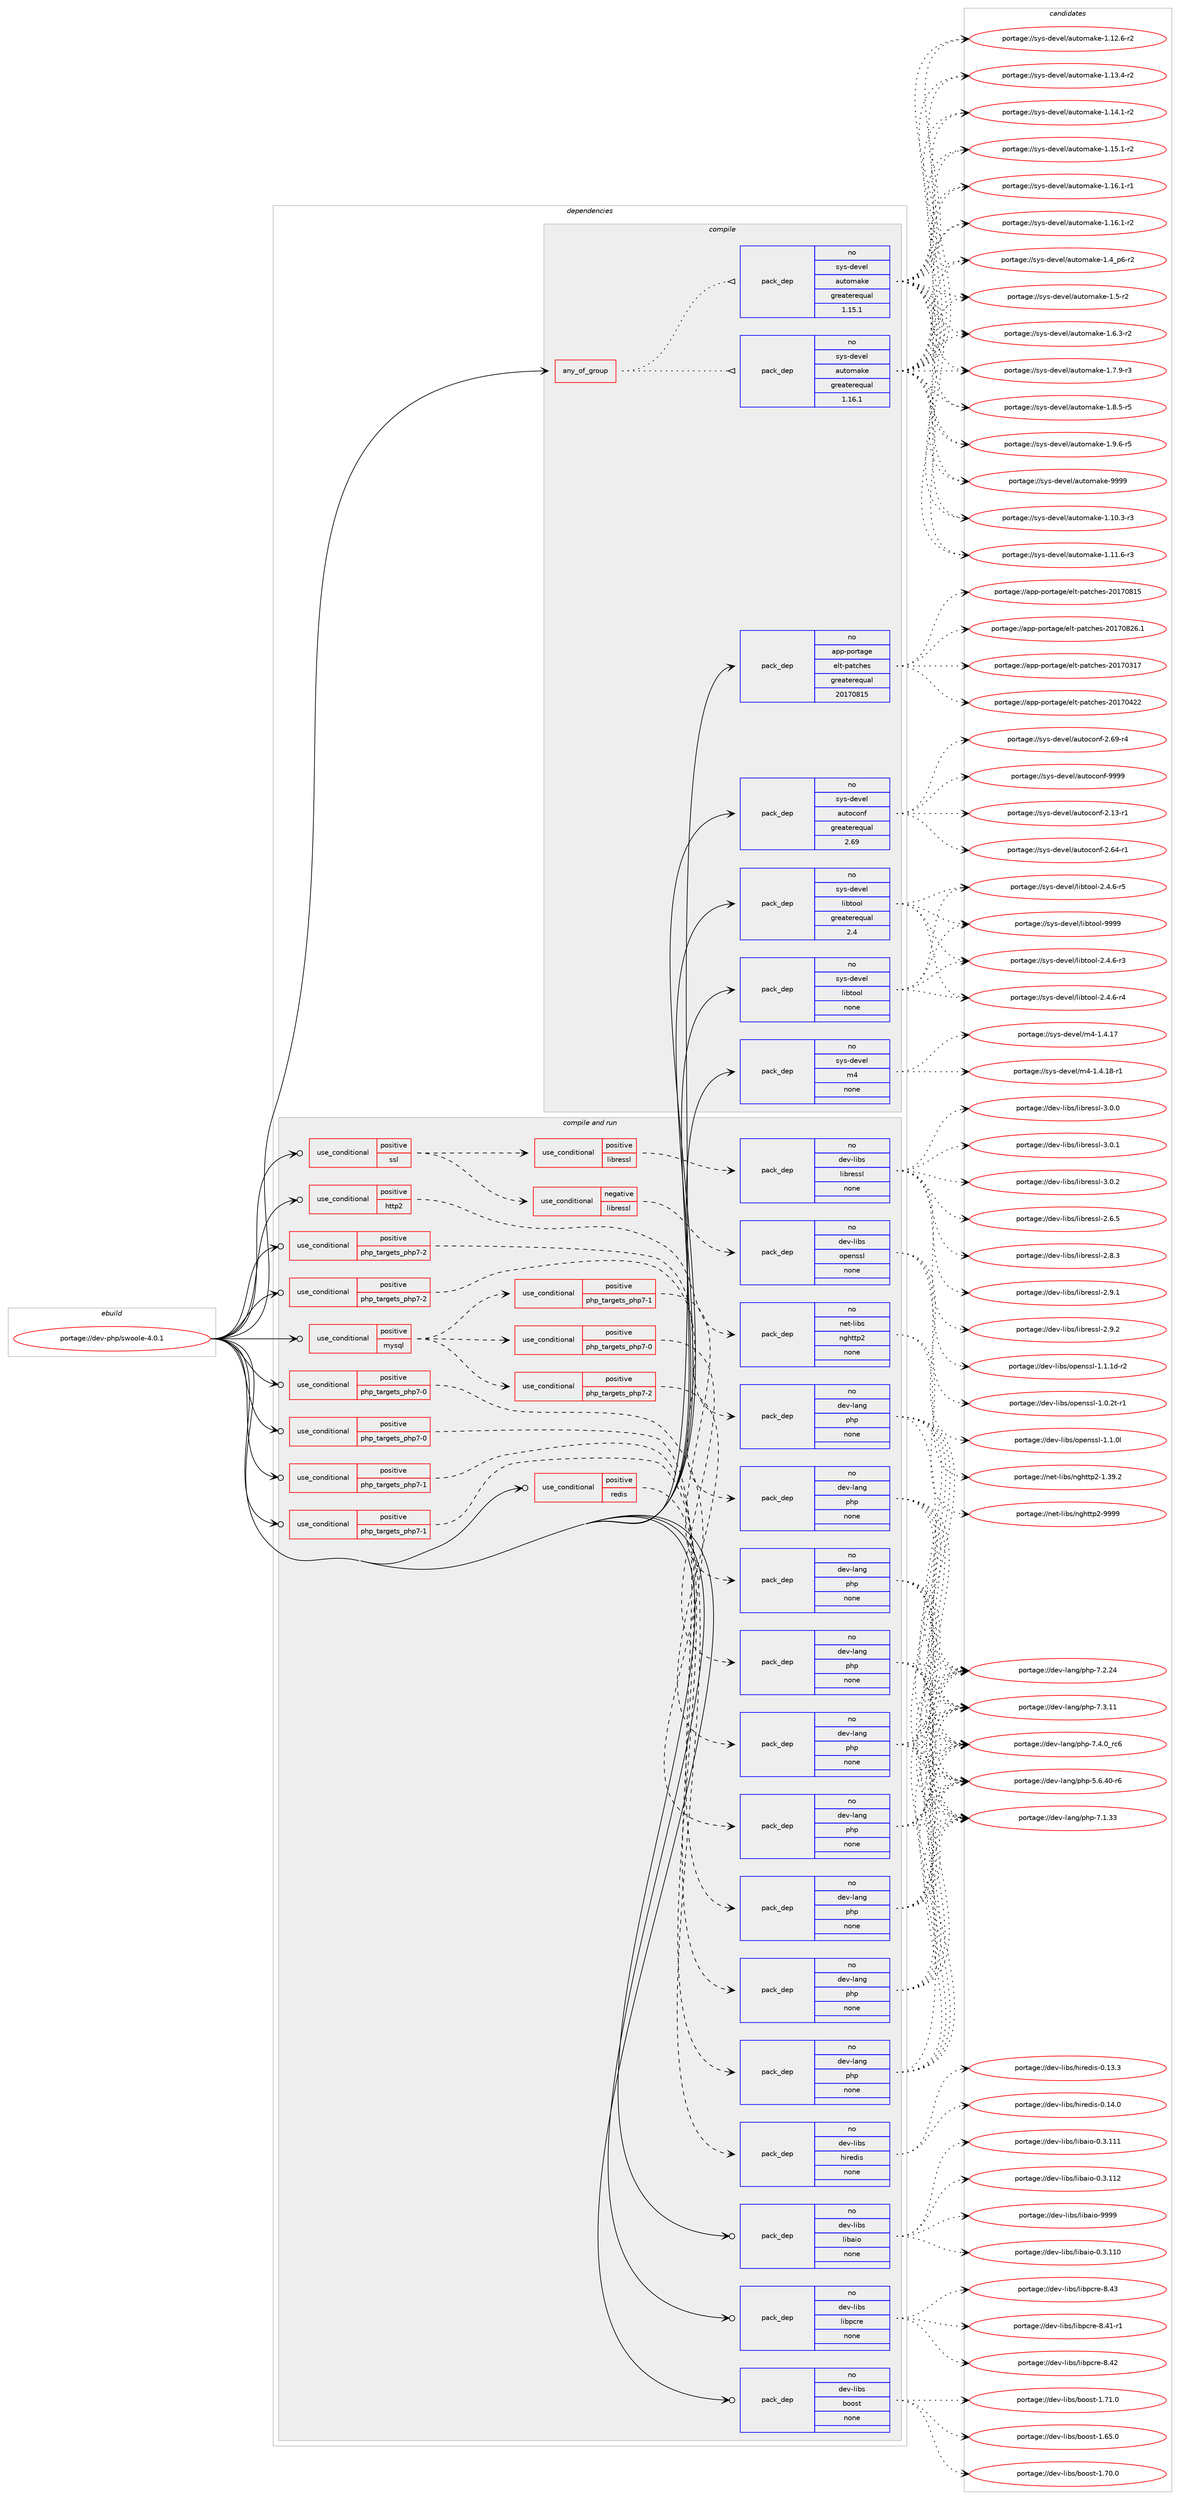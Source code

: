 digraph prolog {

# *************
# Graph options
# *************

newrank=true;
concentrate=true;
compound=true;
graph [rankdir=LR,fontname=Helvetica,fontsize=10,ranksep=1.5];#, ranksep=2.5, nodesep=0.2];
edge  [arrowhead=vee];
node  [fontname=Helvetica,fontsize=10];

# **********
# The ebuild
# **********

subgraph cluster_leftcol {
color=gray;
rank=same;
label=<<i>ebuild</i>>;
id [label="portage://dev-php/swoole-4.0.1", color=red, width=4, href="../dev-php/swoole-4.0.1.svg"];
}

# ****************
# The dependencies
# ****************

subgraph cluster_midcol {
color=gray;
label=<<i>dependencies</i>>;
subgraph cluster_compile {
fillcolor="#eeeeee";
style=filled;
label=<<i>compile</i>>;
subgraph any3225 {
dependency126755 [label=<<TABLE BORDER="0" CELLBORDER="1" CELLSPACING="0" CELLPADDING="4"><TR><TD CELLPADDING="10">any_of_group</TD></TR></TABLE>>, shape=none, color=red];subgraph pack98805 {
dependency126756 [label=<<TABLE BORDER="0" CELLBORDER="1" CELLSPACING="0" CELLPADDING="4" WIDTH="220"><TR><TD ROWSPAN="6" CELLPADDING="30">pack_dep</TD></TR><TR><TD WIDTH="110">no</TD></TR><TR><TD>sys-devel</TD></TR><TR><TD>automake</TD></TR><TR><TD>greaterequal</TD></TR><TR><TD>1.16.1</TD></TR></TABLE>>, shape=none, color=blue];
}
dependency126755:e -> dependency126756:w [weight=20,style="dotted",arrowhead="oinv"];
subgraph pack98806 {
dependency126757 [label=<<TABLE BORDER="0" CELLBORDER="1" CELLSPACING="0" CELLPADDING="4" WIDTH="220"><TR><TD ROWSPAN="6" CELLPADDING="30">pack_dep</TD></TR><TR><TD WIDTH="110">no</TD></TR><TR><TD>sys-devel</TD></TR><TR><TD>automake</TD></TR><TR><TD>greaterequal</TD></TR><TR><TD>1.15.1</TD></TR></TABLE>>, shape=none, color=blue];
}
dependency126755:e -> dependency126757:w [weight=20,style="dotted",arrowhead="oinv"];
}
id:e -> dependency126755:w [weight=20,style="solid",arrowhead="vee"];
subgraph pack98807 {
dependency126758 [label=<<TABLE BORDER="0" CELLBORDER="1" CELLSPACING="0" CELLPADDING="4" WIDTH="220"><TR><TD ROWSPAN="6" CELLPADDING="30">pack_dep</TD></TR><TR><TD WIDTH="110">no</TD></TR><TR><TD>app-portage</TD></TR><TR><TD>elt-patches</TD></TR><TR><TD>greaterequal</TD></TR><TR><TD>20170815</TD></TR></TABLE>>, shape=none, color=blue];
}
id:e -> dependency126758:w [weight=20,style="solid",arrowhead="vee"];
subgraph pack98808 {
dependency126759 [label=<<TABLE BORDER="0" CELLBORDER="1" CELLSPACING="0" CELLPADDING="4" WIDTH="220"><TR><TD ROWSPAN="6" CELLPADDING="30">pack_dep</TD></TR><TR><TD WIDTH="110">no</TD></TR><TR><TD>sys-devel</TD></TR><TR><TD>autoconf</TD></TR><TR><TD>greaterequal</TD></TR><TR><TD>2.69</TD></TR></TABLE>>, shape=none, color=blue];
}
id:e -> dependency126759:w [weight=20,style="solid",arrowhead="vee"];
subgraph pack98809 {
dependency126760 [label=<<TABLE BORDER="0" CELLBORDER="1" CELLSPACING="0" CELLPADDING="4" WIDTH="220"><TR><TD ROWSPAN="6" CELLPADDING="30">pack_dep</TD></TR><TR><TD WIDTH="110">no</TD></TR><TR><TD>sys-devel</TD></TR><TR><TD>libtool</TD></TR><TR><TD>greaterequal</TD></TR><TR><TD>2.4</TD></TR></TABLE>>, shape=none, color=blue];
}
id:e -> dependency126760:w [weight=20,style="solid",arrowhead="vee"];
subgraph pack98810 {
dependency126761 [label=<<TABLE BORDER="0" CELLBORDER="1" CELLSPACING="0" CELLPADDING="4" WIDTH="220"><TR><TD ROWSPAN="6" CELLPADDING="30">pack_dep</TD></TR><TR><TD WIDTH="110">no</TD></TR><TR><TD>sys-devel</TD></TR><TR><TD>libtool</TD></TR><TR><TD>none</TD></TR><TR><TD></TD></TR></TABLE>>, shape=none, color=blue];
}
id:e -> dependency126761:w [weight=20,style="solid",arrowhead="vee"];
subgraph pack98811 {
dependency126762 [label=<<TABLE BORDER="0" CELLBORDER="1" CELLSPACING="0" CELLPADDING="4" WIDTH="220"><TR><TD ROWSPAN="6" CELLPADDING="30">pack_dep</TD></TR><TR><TD WIDTH="110">no</TD></TR><TR><TD>sys-devel</TD></TR><TR><TD>m4</TD></TR><TR><TD>none</TD></TR><TR><TD></TD></TR></TABLE>>, shape=none, color=blue];
}
id:e -> dependency126762:w [weight=20,style="solid",arrowhead="vee"];
}
subgraph cluster_compileandrun {
fillcolor="#eeeeee";
style=filled;
label=<<i>compile and run</i>>;
subgraph cond24660 {
dependency126763 [label=<<TABLE BORDER="0" CELLBORDER="1" CELLSPACING="0" CELLPADDING="4"><TR><TD ROWSPAN="3" CELLPADDING="10">use_conditional</TD></TR><TR><TD>positive</TD></TR><TR><TD>http2</TD></TR></TABLE>>, shape=none, color=red];
subgraph pack98812 {
dependency126764 [label=<<TABLE BORDER="0" CELLBORDER="1" CELLSPACING="0" CELLPADDING="4" WIDTH="220"><TR><TD ROWSPAN="6" CELLPADDING="30">pack_dep</TD></TR><TR><TD WIDTH="110">no</TD></TR><TR><TD>net-libs</TD></TR><TR><TD>nghttp2</TD></TR><TR><TD>none</TD></TR><TR><TD></TD></TR></TABLE>>, shape=none, color=blue];
}
dependency126763:e -> dependency126764:w [weight=20,style="dashed",arrowhead="vee"];
}
id:e -> dependency126763:w [weight=20,style="solid",arrowhead="odotvee"];
subgraph cond24661 {
dependency126765 [label=<<TABLE BORDER="0" CELLBORDER="1" CELLSPACING="0" CELLPADDING="4"><TR><TD ROWSPAN="3" CELLPADDING="10">use_conditional</TD></TR><TR><TD>positive</TD></TR><TR><TD>mysql</TD></TR></TABLE>>, shape=none, color=red];
subgraph cond24662 {
dependency126766 [label=<<TABLE BORDER="0" CELLBORDER="1" CELLSPACING="0" CELLPADDING="4"><TR><TD ROWSPAN="3" CELLPADDING="10">use_conditional</TD></TR><TR><TD>positive</TD></TR><TR><TD>php_targets_php7-0</TD></TR></TABLE>>, shape=none, color=red];
subgraph pack98813 {
dependency126767 [label=<<TABLE BORDER="0" CELLBORDER="1" CELLSPACING="0" CELLPADDING="4" WIDTH="220"><TR><TD ROWSPAN="6" CELLPADDING="30">pack_dep</TD></TR><TR><TD WIDTH="110">no</TD></TR><TR><TD>dev-lang</TD></TR><TR><TD>php</TD></TR><TR><TD>none</TD></TR><TR><TD></TD></TR></TABLE>>, shape=none, color=blue];
}
dependency126766:e -> dependency126767:w [weight=20,style="dashed",arrowhead="vee"];
}
dependency126765:e -> dependency126766:w [weight=20,style="dashed",arrowhead="vee"];
subgraph cond24663 {
dependency126768 [label=<<TABLE BORDER="0" CELLBORDER="1" CELLSPACING="0" CELLPADDING="4"><TR><TD ROWSPAN="3" CELLPADDING="10">use_conditional</TD></TR><TR><TD>positive</TD></TR><TR><TD>php_targets_php7-1</TD></TR></TABLE>>, shape=none, color=red];
subgraph pack98814 {
dependency126769 [label=<<TABLE BORDER="0" CELLBORDER="1" CELLSPACING="0" CELLPADDING="4" WIDTH="220"><TR><TD ROWSPAN="6" CELLPADDING="30">pack_dep</TD></TR><TR><TD WIDTH="110">no</TD></TR><TR><TD>dev-lang</TD></TR><TR><TD>php</TD></TR><TR><TD>none</TD></TR><TR><TD></TD></TR></TABLE>>, shape=none, color=blue];
}
dependency126768:e -> dependency126769:w [weight=20,style="dashed",arrowhead="vee"];
}
dependency126765:e -> dependency126768:w [weight=20,style="dashed",arrowhead="vee"];
subgraph cond24664 {
dependency126770 [label=<<TABLE BORDER="0" CELLBORDER="1" CELLSPACING="0" CELLPADDING="4"><TR><TD ROWSPAN="3" CELLPADDING="10">use_conditional</TD></TR><TR><TD>positive</TD></TR><TR><TD>php_targets_php7-2</TD></TR></TABLE>>, shape=none, color=red];
subgraph pack98815 {
dependency126771 [label=<<TABLE BORDER="0" CELLBORDER="1" CELLSPACING="0" CELLPADDING="4" WIDTH="220"><TR><TD ROWSPAN="6" CELLPADDING="30">pack_dep</TD></TR><TR><TD WIDTH="110">no</TD></TR><TR><TD>dev-lang</TD></TR><TR><TD>php</TD></TR><TR><TD>none</TD></TR><TR><TD></TD></TR></TABLE>>, shape=none, color=blue];
}
dependency126770:e -> dependency126771:w [weight=20,style="dashed",arrowhead="vee"];
}
dependency126765:e -> dependency126770:w [weight=20,style="dashed",arrowhead="vee"];
}
id:e -> dependency126765:w [weight=20,style="solid",arrowhead="odotvee"];
subgraph cond24665 {
dependency126772 [label=<<TABLE BORDER="0" CELLBORDER="1" CELLSPACING="0" CELLPADDING="4"><TR><TD ROWSPAN="3" CELLPADDING="10">use_conditional</TD></TR><TR><TD>positive</TD></TR><TR><TD>php_targets_php7-0</TD></TR></TABLE>>, shape=none, color=red];
subgraph pack98816 {
dependency126773 [label=<<TABLE BORDER="0" CELLBORDER="1" CELLSPACING="0" CELLPADDING="4" WIDTH="220"><TR><TD ROWSPAN="6" CELLPADDING="30">pack_dep</TD></TR><TR><TD WIDTH="110">no</TD></TR><TR><TD>dev-lang</TD></TR><TR><TD>php</TD></TR><TR><TD>none</TD></TR><TR><TD></TD></TR></TABLE>>, shape=none, color=blue];
}
dependency126772:e -> dependency126773:w [weight=20,style="dashed",arrowhead="vee"];
}
id:e -> dependency126772:w [weight=20,style="solid",arrowhead="odotvee"];
subgraph cond24666 {
dependency126774 [label=<<TABLE BORDER="0" CELLBORDER="1" CELLSPACING="0" CELLPADDING="4"><TR><TD ROWSPAN="3" CELLPADDING="10">use_conditional</TD></TR><TR><TD>positive</TD></TR><TR><TD>php_targets_php7-0</TD></TR></TABLE>>, shape=none, color=red];
subgraph pack98817 {
dependency126775 [label=<<TABLE BORDER="0" CELLBORDER="1" CELLSPACING="0" CELLPADDING="4" WIDTH="220"><TR><TD ROWSPAN="6" CELLPADDING="30">pack_dep</TD></TR><TR><TD WIDTH="110">no</TD></TR><TR><TD>dev-lang</TD></TR><TR><TD>php</TD></TR><TR><TD>none</TD></TR><TR><TD></TD></TR></TABLE>>, shape=none, color=blue];
}
dependency126774:e -> dependency126775:w [weight=20,style="dashed",arrowhead="vee"];
}
id:e -> dependency126774:w [weight=20,style="solid",arrowhead="odotvee"];
subgraph cond24667 {
dependency126776 [label=<<TABLE BORDER="0" CELLBORDER="1" CELLSPACING="0" CELLPADDING="4"><TR><TD ROWSPAN="3" CELLPADDING="10">use_conditional</TD></TR><TR><TD>positive</TD></TR><TR><TD>php_targets_php7-1</TD></TR></TABLE>>, shape=none, color=red];
subgraph pack98818 {
dependency126777 [label=<<TABLE BORDER="0" CELLBORDER="1" CELLSPACING="0" CELLPADDING="4" WIDTH="220"><TR><TD ROWSPAN="6" CELLPADDING="30">pack_dep</TD></TR><TR><TD WIDTH="110">no</TD></TR><TR><TD>dev-lang</TD></TR><TR><TD>php</TD></TR><TR><TD>none</TD></TR><TR><TD></TD></TR></TABLE>>, shape=none, color=blue];
}
dependency126776:e -> dependency126777:w [weight=20,style="dashed",arrowhead="vee"];
}
id:e -> dependency126776:w [weight=20,style="solid",arrowhead="odotvee"];
subgraph cond24668 {
dependency126778 [label=<<TABLE BORDER="0" CELLBORDER="1" CELLSPACING="0" CELLPADDING="4"><TR><TD ROWSPAN="3" CELLPADDING="10">use_conditional</TD></TR><TR><TD>positive</TD></TR><TR><TD>php_targets_php7-1</TD></TR></TABLE>>, shape=none, color=red];
subgraph pack98819 {
dependency126779 [label=<<TABLE BORDER="0" CELLBORDER="1" CELLSPACING="0" CELLPADDING="4" WIDTH="220"><TR><TD ROWSPAN="6" CELLPADDING="30">pack_dep</TD></TR><TR><TD WIDTH="110">no</TD></TR><TR><TD>dev-lang</TD></TR><TR><TD>php</TD></TR><TR><TD>none</TD></TR><TR><TD></TD></TR></TABLE>>, shape=none, color=blue];
}
dependency126778:e -> dependency126779:w [weight=20,style="dashed",arrowhead="vee"];
}
id:e -> dependency126778:w [weight=20,style="solid",arrowhead="odotvee"];
subgraph cond24669 {
dependency126780 [label=<<TABLE BORDER="0" CELLBORDER="1" CELLSPACING="0" CELLPADDING="4"><TR><TD ROWSPAN="3" CELLPADDING="10">use_conditional</TD></TR><TR><TD>positive</TD></TR><TR><TD>php_targets_php7-2</TD></TR></TABLE>>, shape=none, color=red];
subgraph pack98820 {
dependency126781 [label=<<TABLE BORDER="0" CELLBORDER="1" CELLSPACING="0" CELLPADDING="4" WIDTH="220"><TR><TD ROWSPAN="6" CELLPADDING="30">pack_dep</TD></TR><TR><TD WIDTH="110">no</TD></TR><TR><TD>dev-lang</TD></TR><TR><TD>php</TD></TR><TR><TD>none</TD></TR><TR><TD></TD></TR></TABLE>>, shape=none, color=blue];
}
dependency126780:e -> dependency126781:w [weight=20,style="dashed",arrowhead="vee"];
}
id:e -> dependency126780:w [weight=20,style="solid",arrowhead="odotvee"];
subgraph cond24670 {
dependency126782 [label=<<TABLE BORDER="0" CELLBORDER="1" CELLSPACING="0" CELLPADDING="4"><TR><TD ROWSPAN="3" CELLPADDING="10">use_conditional</TD></TR><TR><TD>positive</TD></TR><TR><TD>php_targets_php7-2</TD></TR></TABLE>>, shape=none, color=red];
subgraph pack98821 {
dependency126783 [label=<<TABLE BORDER="0" CELLBORDER="1" CELLSPACING="0" CELLPADDING="4" WIDTH="220"><TR><TD ROWSPAN="6" CELLPADDING="30">pack_dep</TD></TR><TR><TD WIDTH="110">no</TD></TR><TR><TD>dev-lang</TD></TR><TR><TD>php</TD></TR><TR><TD>none</TD></TR><TR><TD></TD></TR></TABLE>>, shape=none, color=blue];
}
dependency126782:e -> dependency126783:w [weight=20,style="dashed",arrowhead="vee"];
}
id:e -> dependency126782:w [weight=20,style="solid",arrowhead="odotvee"];
subgraph cond24671 {
dependency126784 [label=<<TABLE BORDER="0" CELLBORDER="1" CELLSPACING="0" CELLPADDING="4"><TR><TD ROWSPAN="3" CELLPADDING="10">use_conditional</TD></TR><TR><TD>positive</TD></TR><TR><TD>redis</TD></TR></TABLE>>, shape=none, color=red];
subgraph pack98822 {
dependency126785 [label=<<TABLE BORDER="0" CELLBORDER="1" CELLSPACING="0" CELLPADDING="4" WIDTH="220"><TR><TD ROWSPAN="6" CELLPADDING="30">pack_dep</TD></TR><TR><TD WIDTH="110">no</TD></TR><TR><TD>dev-libs</TD></TR><TR><TD>hiredis</TD></TR><TR><TD>none</TD></TR><TR><TD></TD></TR></TABLE>>, shape=none, color=blue];
}
dependency126784:e -> dependency126785:w [weight=20,style="dashed",arrowhead="vee"];
}
id:e -> dependency126784:w [weight=20,style="solid",arrowhead="odotvee"];
subgraph cond24672 {
dependency126786 [label=<<TABLE BORDER="0" CELLBORDER="1" CELLSPACING="0" CELLPADDING="4"><TR><TD ROWSPAN="3" CELLPADDING="10">use_conditional</TD></TR><TR><TD>positive</TD></TR><TR><TD>ssl</TD></TR></TABLE>>, shape=none, color=red];
subgraph cond24673 {
dependency126787 [label=<<TABLE BORDER="0" CELLBORDER="1" CELLSPACING="0" CELLPADDING="4"><TR><TD ROWSPAN="3" CELLPADDING="10">use_conditional</TD></TR><TR><TD>negative</TD></TR><TR><TD>libressl</TD></TR></TABLE>>, shape=none, color=red];
subgraph pack98823 {
dependency126788 [label=<<TABLE BORDER="0" CELLBORDER="1" CELLSPACING="0" CELLPADDING="4" WIDTH="220"><TR><TD ROWSPAN="6" CELLPADDING="30">pack_dep</TD></TR><TR><TD WIDTH="110">no</TD></TR><TR><TD>dev-libs</TD></TR><TR><TD>openssl</TD></TR><TR><TD>none</TD></TR><TR><TD></TD></TR></TABLE>>, shape=none, color=blue];
}
dependency126787:e -> dependency126788:w [weight=20,style="dashed",arrowhead="vee"];
}
dependency126786:e -> dependency126787:w [weight=20,style="dashed",arrowhead="vee"];
subgraph cond24674 {
dependency126789 [label=<<TABLE BORDER="0" CELLBORDER="1" CELLSPACING="0" CELLPADDING="4"><TR><TD ROWSPAN="3" CELLPADDING="10">use_conditional</TD></TR><TR><TD>positive</TD></TR><TR><TD>libressl</TD></TR></TABLE>>, shape=none, color=red];
subgraph pack98824 {
dependency126790 [label=<<TABLE BORDER="0" CELLBORDER="1" CELLSPACING="0" CELLPADDING="4" WIDTH="220"><TR><TD ROWSPAN="6" CELLPADDING="30">pack_dep</TD></TR><TR><TD WIDTH="110">no</TD></TR><TR><TD>dev-libs</TD></TR><TR><TD>libressl</TD></TR><TR><TD>none</TD></TR><TR><TD></TD></TR></TABLE>>, shape=none, color=blue];
}
dependency126789:e -> dependency126790:w [weight=20,style="dashed",arrowhead="vee"];
}
dependency126786:e -> dependency126789:w [weight=20,style="dashed",arrowhead="vee"];
}
id:e -> dependency126786:w [weight=20,style="solid",arrowhead="odotvee"];
subgraph pack98825 {
dependency126791 [label=<<TABLE BORDER="0" CELLBORDER="1" CELLSPACING="0" CELLPADDING="4" WIDTH="220"><TR><TD ROWSPAN="6" CELLPADDING="30">pack_dep</TD></TR><TR><TD WIDTH="110">no</TD></TR><TR><TD>dev-libs</TD></TR><TR><TD>boost</TD></TR><TR><TD>none</TD></TR><TR><TD></TD></TR></TABLE>>, shape=none, color=blue];
}
id:e -> dependency126791:w [weight=20,style="solid",arrowhead="odotvee"];
subgraph pack98826 {
dependency126792 [label=<<TABLE BORDER="0" CELLBORDER="1" CELLSPACING="0" CELLPADDING="4" WIDTH="220"><TR><TD ROWSPAN="6" CELLPADDING="30">pack_dep</TD></TR><TR><TD WIDTH="110">no</TD></TR><TR><TD>dev-libs</TD></TR><TR><TD>libaio</TD></TR><TR><TD>none</TD></TR><TR><TD></TD></TR></TABLE>>, shape=none, color=blue];
}
id:e -> dependency126792:w [weight=20,style="solid",arrowhead="odotvee"];
subgraph pack98827 {
dependency126793 [label=<<TABLE BORDER="0" CELLBORDER="1" CELLSPACING="0" CELLPADDING="4" WIDTH="220"><TR><TD ROWSPAN="6" CELLPADDING="30">pack_dep</TD></TR><TR><TD WIDTH="110">no</TD></TR><TR><TD>dev-libs</TD></TR><TR><TD>libpcre</TD></TR><TR><TD>none</TD></TR><TR><TD></TD></TR></TABLE>>, shape=none, color=blue];
}
id:e -> dependency126793:w [weight=20,style="solid",arrowhead="odotvee"];
}
subgraph cluster_run {
fillcolor="#eeeeee";
style=filled;
label=<<i>run</i>>;
}
}

# **************
# The candidates
# **************

subgraph cluster_choices {
rank=same;
color=gray;
label=<<i>candidates</i>>;

subgraph choice98805 {
color=black;
nodesep=1;
choiceportage11512111545100101118101108479711711611110997107101454946494846514511451 [label="portage://sys-devel/automake-1.10.3-r3", color=red, width=4,href="../sys-devel/automake-1.10.3-r3.svg"];
choiceportage11512111545100101118101108479711711611110997107101454946494946544511451 [label="portage://sys-devel/automake-1.11.6-r3", color=red, width=4,href="../sys-devel/automake-1.11.6-r3.svg"];
choiceportage11512111545100101118101108479711711611110997107101454946495046544511450 [label="portage://sys-devel/automake-1.12.6-r2", color=red, width=4,href="../sys-devel/automake-1.12.6-r2.svg"];
choiceportage11512111545100101118101108479711711611110997107101454946495146524511450 [label="portage://sys-devel/automake-1.13.4-r2", color=red, width=4,href="../sys-devel/automake-1.13.4-r2.svg"];
choiceportage11512111545100101118101108479711711611110997107101454946495246494511450 [label="portage://sys-devel/automake-1.14.1-r2", color=red, width=4,href="../sys-devel/automake-1.14.1-r2.svg"];
choiceportage11512111545100101118101108479711711611110997107101454946495346494511450 [label="portage://sys-devel/automake-1.15.1-r2", color=red, width=4,href="../sys-devel/automake-1.15.1-r2.svg"];
choiceportage11512111545100101118101108479711711611110997107101454946495446494511449 [label="portage://sys-devel/automake-1.16.1-r1", color=red, width=4,href="../sys-devel/automake-1.16.1-r1.svg"];
choiceportage11512111545100101118101108479711711611110997107101454946495446494511450 [label="portage://sys-devel/automake-1.16.1-r2", color=red, width=4,href="../sys-devel/automake-1.16.1-r2.svg"];
choiceportage115121115451001011181011084797117116111109971071014549465295112544511450 [label="portage://sys-devel/automake-1.4_p6-r2", color=red, width=4,href="../sys-devel/automake-1.4_p6-r2.svg"];
choiceportage11512111545100101118101108479711711611110997107101454946534511450 [label="portage://sys-devel/automake-1.5-r2", color=red, width=4,href="../sys-devel/automake-1.5-r2.svg"];
choiceportage115121115451001011181011084797117116111109971071014549465446514511450 [label="portage://sys-devel/automake-1.6.3-r2", color=red, width=4,href="../sys-devel/automake-1.6.3-r2.svg"];
choiceportage115121115451001011181011084797117116111109971071014549465546574511451 [label="portage://sys-devel/automake-1.7.9-r3", color=red, width=4,href="../sys-devel/automake-1.7.9-r3.svg"];
choiceportage115121115451001011181011084797117116111109971071014549465646534511453 [label="portage://sys-devel/automake-1.8.5-r5", color=red, width=4,href="../sys-devel/automake-1.8.5-r5.svg"];
choiceportage115121115451001011181011084797117116111109971071014549465746544511453 [label="portage://sys-devel/automake-1.9.6-r5", color=red, width=4,href="../sys-devel/automake-1.9.6-r5.svg"];
choiceportage115121115451001011181011084797117116111109971071014557575757 [label="portage://sys-devel/automake-9999", color=red, width=4,href="../sys-devel/automake-9999.svg"];
dependency126756:e -> choiceportage11512111545100101118101108479711711611110997107101454946494846514511451:w [style=dotted,weight="100"];
dependency126756:e -> choiceportage11512111545100101118101108479711711611110997107101454946494946544511451:w [style=dotted,weight="100"];
dependency126756:e -> choiceportage11512111545100101118101108479711711611110997107101454946495046544511450:w [style=dotted,weight="100"];
dependency126756:e -> choiceportage11512111545100101118101108479711711611110997107101454946495146524511450:w [style=dotted,weight="100"];
dependency126756:e -> choiceportage11512111545100101118101108479711711611110997107101454946495246494511450:w [style=dotted,weight="100"];
dependency126756:e -> choiceportage11512111545100101118101108479711711611110997107101454946495346494511450:w [style=dotted,weight="100"];
dependency126756:e -> choiceportage11512111545100101118101108479711711611110997107101454946495446494511449:w [style=dotted,weight="100"];
dependency126756:e -> choiceportage11512111545100101118101108479711711611110997107101454946495446494511450:w [style=dotted,weight="100"];
dependency126756:e -> choiceportage115121115451001011181011084797117116111109971071014549465295112544511450:w [style=dotted,weight="100"];
dependency126756:e -> choiceportage11512111545100101118101108479711711611110997107101454946534511450:w [style=dotted,weight="100"];
dependency126756:e -> choiceportage115121115451001011181011084797117116111109971071014549465446514511450:w [style=dotted,weight="100"];
dependency126756:e -> choiceportage115121115451001011181011084797117116111109971071014549465546574511451:w [style=dotted,weight="100"];
dependency126756:e -> choiceportage115121115451001011181011084797117116111109971071014549465646534511453:w [style=dotted,weight="100"];
dependency126756:e -> choiceportage115121115451001011181011084797117116111109971071014549465746544511453:w [style=dotted,weight="100"];
dependency126756:e -> choiceportage115121115451001011181011084797117116111109971071014557575757:w [style=dotted,weight="100"];
}
subgraph choice98806 {
color=black;
nodesep=1;
choiceportage11512111545100101118101108479711711611110997107101454946494846514511451 [label="portage://sys-devel/automake-1.10.3-r3", color=red, width=4,href="../sys-devel/automake-1.10.3-r3.svg"];
choiceportage11512111545100101118101108479711711611110997107101454946494946544511451 [label="portage://sys-devel/automake-1.11.6-r3", color=red, width=4,href="../sys-devel/automake-1.11.6-r3.svg"];
choiceportage11512111545100101118101108479711711611110997107101454946495046544511450 [label="portage://sys-devel/automake-1.12.6-r2", color=red, width=4,href="../sys-devel/automake-1.12.6-r2.svg"];
choiceportage11512111545100101118101108479711711611110997107101454946495146524511450 [label="portage://sys-devel/automake-1.13.4-r2", color=red, width=4,href="../sys-devel/automake-1.13.4-r2.svg"];
choiceportage11512111545100101118101108479711711611110997107101454946495246494511450 [label="portage://sys-devel/automake-1.14.1-r2", color=red, width=4,href="../sys-devel/automake-1.14.1-r2.svg"];
choiceportage11512111545100101118101108479711711611110997107101454946495346494511450 [label="portage://sys-devel/automake-1.15.1-r2", color=red, width=4,href="../sys-devel/automake-1.15.1-r2.svg"];
choiceportage11512111545100101118101108479711711611110997107101454946495446494511449 [label="portage://sys-devel/automake-1.16.1-r1", color=red, width=4,href="../sys-devel/automake-1.16.1-r1.svg"];
choiceportage11512111545100101118101108479711711611110997107101454946495446494511450 [label="portage://sys-devel/automake-1.16.1-r2", color=red, width=4,href="../sys-devel/automake-1.16.1-r2.svg"];
choiceportage115121115451001011181011084797117116111109971071014549465295112544511450 [label="portage://sys-devel/automake-1.4_p6-r2", color=red, width=4,href="../sys-devel/automake-1.4_p6-r2.svg"];
choiceportage11512111545100101118101108479711711611110997107101454946534511450 [label="portage://sys-devel/automake-1.5-r2", color=red, width=4,href="../sys-devel/automake-1.5-r2.svg"];
choiceportage115121115451001011181011084797117116111109971071014549465446514511450 [label="portage://sys-devel/automake-1.6.3-r2", color=red, width=4,href="../sys-devel/automake-1.6.3-r2.svg"];
choiceportage115121115451001011181011084797117116111109971071014549465546574511451 [label="portage://sys-devel/automake-1.7.9-r3", color=red, width=4,href="../sys-devel/automake-1.7.9-r3.svg"];
choiceportage115121115451001011181011084797117116111109971071014549465646534511453 [label="portage://sys-devel/automake-1.8.5-r5", color=red, width=4,href="../sys-devel/automake-1.8.5-r5.svg"];
choiceportage115121115451001011181011084797117116111109971071014549465746544511453 [label="portage://sys-devel/automake-1.9.6-r5", color=red, width=4,href="../sys-devel/automake-1.9.6-r5.svg"];
choiceportage115121115451001011181011084797117116111109971071014557575757 [label="portage://sys-devel/automake-9999", color=red, width=4,href="../sys-devel/automake-9999.svg"];
dependency126757:e -> choiceportage11512111545100101118101108479711711611110997107101454946494846514511451:w [style=dotted,weight="100"];
dependency126757:e -> choiceportage11512111545100101118101108479711711611110997107101454946494946544511451:w [style=dotted,weight="100"];
dependency126757:e -> choiceportage11512111545100101118101108479711711611110997107101454946495046544511450:w [style=dotted,weight="100"];
dependency126757:e -> choiceportage11512111545100101118101108479711711611110997107101454946495146524511450:w [style=dotted,weight="100"];
dependency126757:e -> choiceportage11512111545100101118101108479711711611110997107101454946495246494511450:w [style=dotted,weight="100"];
dependency126757:e -> choiceportage11512111545100101118101108479711711611110997107101454946495346494511450:w [style=dotted,weight="100"];
dependency126757:e -> choiceportage11512111545100101118101108479711711611110997107101454946495446494511449:w [style=dotted,weight="100"];
dependency126757:e -> choiceportage11512111545100101118101108479711711611110997107101454946495446494511450:w [style=dotted,weight="100"];
dependency126757:e -> choiceportage115121115451001011181011084797117116111109971071014549465295112544511450:w [style=dotted,weight="100"];
dependency126757:e -> choiceportage11512111545100101118101108479711711611110997107101454946534511450:w [style=dotted,weight="100"];
dependency126757:e -> choiceportage115121115451001011181011084797117116111109971071014549465446514511450:w [style=dotted,weight="100"];
dependency126757:e -> choiceportage115121115451001011181011084797117116111109971071014549465546574511451:w [style=dotted,weight="100"];
dependency126757:e -> choiceportage115121115451001011181011084797117116111109971071014549465646534511453:w [style=dotted,weight="100"];
dependency126757:e -> choiceportage115121115451001011181011084797117116111109971071014549465746544511453:w [style=dotted,weight="100"];
dependency126757:e -> choiceportage115121115451001011181011084797117116111109971071014557575757:w [style=dotted,weight="100"];
}
subgraph choice98807 {
color=black;
nodesep=1;
choiceportage97112112451121111141169710310147101108116451129711699104101115455048495548514955 [label="portage://app-portage/elt-patches-20170317", color=red, width=4,href="../app-portage/elt-patches-20170317.svg"];
choiceportage97112112451121111141169710310147101108116451129711699104101115455048495548525050 [label="portage://app-portage/elt-patches-20170422", color=red, width=4,href="../app-portage/elt-patches-20170422.svg"];
choiceportage97112112451121111141169710310147101108116451129711699104101115455048495548564953 [label="portage://app-portage/elt-patches-20170815", color=red, width=4,href="../app-portage/elt-patches-20170815.svg"];
choiceportage971121124511211111411697103101471011081164511297116991041011154550484955485650544649 [label="portage://app-portage/elt-patches-20170826.1", color=red, width=4,href="../app-portage/elt-patches-20170826.1.svg"];
dependency126758:e -> choiceportage97112112451121111141169710310147101108116451129711699104101115455048495548514955:w [style=dotted,weight="100"];
dependency126758:e -> choiceportage97112112451121111141169710310147101108116451129711699104101115455048495548525050:w [style=dotted,weight="100"];
dependency126758:e -> choiceportage97112112451121111141169710310147101108116451129711699104101115455048495548564953:w [style=dotted,weight="100"];
dependency126758:e -> choiceportage971121124511211111411697103101471011081164511297116991041011154550484955485650544649:w [style=dotted,weight="100"];
}
subgraph choice98808 {
color=black;
nodesep=1;
choiceportage1151211154510010111810110847971171161119911111010245504649514511449 [label="portage://sys-devel/autoconf-2.13-r1", color=red, width=4,href="../sys-devel/autoconf-2.13-r1.svg"];
choiceportage1151211154510010111810110847971171161119911111010245504654524511449 [label="portage://sys-devel/autoconf-2.64-r1", color=red, width=4,href="../sys-devel/autoconf-2.64-r1.svg"];
choiceportage1151211154510010111810110847971171161119911111010245504654574511452 [label="portage://sys-devel/autoconf-2.69-r4", color=red, width=4,href="../sys-devel/autoconf-2.69-r4.svg"];
choiceportage115121115451001011181011084797117116111991111101024557575757 [label="portage://sys-devel/autoconf-9999", color=red, width=4,href="../sys-devel/autoconf-9999.svg"];
dependency126759:e -> choiceportage1151211154510010111810110847971171161119911111010245504649514511449:w [style=dotted,weight="100"];
dependency126759:e -> choiceportage1151211154510010111810110847971171161119911111010245504654524511449:w [style=dotted,weight="100"];
dependency126759:e -> choiceportage1151211154510010111810110847971171161119911111010245504654574511452:w [style=dotted,weight="100"];
dependency126759:e -> choiceportage115121115451001011181011084797117116111991111101024557575757:w [style=dotted,weight="100"];
}
subgraph choice98809 {
color=black;
nodesep=1;
choiceportage1151211154510010111810110847108105981161111111084550465246544511451 [label="portage://sys-devel/libtool-2.4.6-r3", color=red, width=4,href="../sys-devel/libtool-2.4.6-r3.svg"];
choiceportage1151211154510010111810110847108105981161111111084550465246544511452 [label="portage://sys-devel/libtool-2.4.6-r4", color=red, width=4,href="../sys-devel/libtool-2.4.6-r4.svg"];
choiceportage1151211154510010111810110847108105981161111111084550465246544511453 [label="portage://sys-devel/libtool-2.4.6-r5", color=red, width=4,href="../sys-devel/libtool-2.4.6-r5.svg"];
choiceportage1151211154510010111810110847108105981161111111084557575757 [label="portage://sys-devel/libtool-9999", color=red, width=4,href="../sys-devel/libtool-9999.svg"];
dependency126760:e -> choiceportage1151211154510010111810110847108105981161111111084550465246544511451:w [style=dotted,weight="100"];
dependency126760:e -> choiceportage1151211154510010111810110847108105981161111111084550465246544511452:w [style=dotted,weight="100"];
dependency126760:e -> choiceportage1151211154510010111810110847108105981161111111084550465246544511453:w [style=dotted,weight="100"];
dependency126760:e -> choiceportage1151211154510010111810110847108105981161111111084557575757:w [style=dotted,weight="100"];
}
subgraph choice98810 {
color=black;
nodesep=1;
choiceportage1151211154510010111810110847108105981161111111084550465246544511451 [label="portage://sys-devel/libtool-2.4.6-r3", color=red, width=4,href="../sys-devel/libtool-2.4.6-r3.svg"];
choiceportage1151211154510010111810110847108105981161111111084550465246544511452 [label="portage://sys-devel/libtool-2.4.6-r4", color=red, width=4,href="../sys-devel/libtool-2.4.6-r4.svg"];
choiceportage1151211154510010111810110847108105981161111111084550465246544511453 [label="portage://sys-devel/libtool-2.4.6-r5", color=red, width=4,href="../sys-devel/libtool-2.4.6-r5.svg"];
choiceportage1151211154510010111810110847108105981161111111084557575757 [label="portage://sys-devel/libtool-9999", color=red, width=4,href="../sys-devel/libtool-9999.svg"];
dependency126761:e -> choiceportage1151211154510010111810110847108105981161111111084550465246544511451:w [style=dotted,weight="100"];
dependency126761:e -> choiceportage1151211154510010111810110847108105981161111111084550465246544511452:w [style=dotted,weight="100"];
dependency126761:e -> choiceportage1151211154510010111810110847108105981161111111084550465246544511453:w [style=dotted,weight="100"];
dependency126761:e -> choiceportage1151211154510010111810110847108105981161111111084557575757:w [style=dotted,weight="100"];
}
subgraph choice98811 {
color=black;
nodesep=1;
choiceportage11512111545100101118101108471095245494652464955 [label="portage://sys-devel/m4-1.4.17", color=red, width=4,href="../sys-devel/m4-1.4.17.svg"];
choiceportage115121115451001011181011084710952454946524649564511449 [label="portage://sys-devel/m4-1.4.18-r1", color=red, width=4,href="../sys-devel/m4-1.4.18-r1.svg"];
dependency126762:e -> choiceportage11512111545100101118101108471095245494652464955:w [style=dotted,weight="100"];
dependency126762:e -> choiceportage115121115451001011181011084710952454946524649564511449:w [style=dotted,weight="100"];
}
subgraph choice98812 {
color=black;
nodesep=1;
choiceportage1101011164510810598115471101031041161161125045494651574650 [label="portage://net-libs/nghttp2-1.39.2", color=red, width=4,href="../net-libs/nghttp2-1.39.2.svg"];
choiceportage110101116451081059811547110103104116116112504557575757 [label="portage://net-libs/nghttp2-9999", color=red, width=4,href="../net-libs/nghttp2-9999.svg"];
dependency126764:e -> choiceportage1101011164510810598115471101031041161161125045494651574650:w [style=dotted,weight="100"];
dependency126764:e -> choiceportage110101116451081059811547110103104116116112504557575757:w [style=dotted,weight="100"];
}
subgraph choice98813 {
color=black;
nodesep=1;
choiceportage100101118451089711010347112104112455346544652484511454 [label="portage://dev-lang/php-5.6.40-r6", color=red, width=4,href="../dev-lang/php-5.6.40-r6.svg"];
choiceportage10010111845108971101034711210411245554649465151 [label="portage://dev-lang/php-7.1.33", color=red, width=4,href="../dev-lang/php-7.1.33.svg"];
choiceportage10010111845108971101034711210411245554650465052 [label="portage://dev-lang/php-7.2.24", color=red, width=4,href="../dev-lang/php-7.2.24.svg"];
choiceportage10010111845108971101034711210411245554651464949 [label="portage://dev-lang/php-7.3.11", color=red, width=4,href="../dev-lang/php-7.3.11.svg"];
choiceportage100101118451089711010347112104112455546524648951149954 [label="portage://dev-lang/php-7.4.0_rc6", color=red, width=4,href="../dev-lang/php-7.4.0_rc6.svg"];
dependency126767:e -> choiceportage100101118451089711010347112104112455346544652484511454:w [style=dotted,weight="100"];
dependency126767:e -> choiceportage10010111845108971101034711210411245554649465151:w [style=dotted,weight="100"];
dependency126767:e -> choiceportage10010111845108971101034711210411245554650465052:w [style=dotted,weight="100"];
dependency126767:e -> choiceportage10010111845108971101034711210411245554651464949:w [style=dotted,weight="100"];
dependency126767:e -> choiceportage100101118451089711010347112104112455546524648951149954:w [style=dotted,weight="100"];
}
subgraph choice98814 {
color=black;
nodesep=1;
choiceportage100101118451089711010347112104112455346544652484511454 [label="portage://dev-lang/php-5.6.40-r6", color=red, width=4,href="../dev-lang/php-5.6.40-r6.svg"];
choiceportage10010111845108971101034711210411245554649465151 [label="portage://dev-lang/php-7.1.33", color=red, width=4,href="../dev-lang/php-7.1.33.svg"];
choiceportage10010111845108971101034711210411245554650465052 [label="portage://dev-lang/php-7.2.24", color=red, width=4,href="../dev-lang/php-7.2.24.svg"];
choiceportage10010111845108971101034711210411245554651464949 [label="portage://dev-lang/php-7.3.11", color=red, width=4,href="../dev-lang/php-7.3.11.svg"];
choiceportage100101118451089711010347112104112455546524648951149954 [label="portage://dev-lang/php-7.4.0_rc6", color=red, width=4,href="../dev-lang/php-7.4.0_rc6.svg"];
dependency126769:e -> choiceportage100101118451089711010347112104112455346544652484511454:w [style=dotted,weight="100"];
dependency126769:e -> choiceportage10010111845108971101034711210411245554649465151:w [style=dotted,weight="100"];
dependency126769:e -> choiceportage10010111845108971101034711210411245554650465052:w [style=dotted,weight="100"];
dependency126769:e -> choiceportage10010111845108971101034711210411245554651464949:w [style=dotted,weight="100"];
dependency126769:e -> choiceportage100101118451089711010347112104112455546524648951149954:w [style=dotted,weight="100"];
}
subgraph choice98815 {
color=black;
nodesep=1;
choiceportage100101118451089711010347112104112455346544652484511454 [label="portage://dev-lang/php-5.6.40-r6", color=red, width=4,href="../dev-lang/php-5.6.40-r6.svg"];
choiceportage10010111845108971101034711210411245554649465151 [label="portage://dev-lang/php-7.1.33", color=red, width=4,href="../dev-lang/php-7.1.33.svg"];
choiceportage10010111845108971101034711210411245554650465052 [label="portage://dev-lang/php-7.2.24", color=red, width=4,href="../dev-lang/php-7.2.24.svg"];
choiceportage10010111845108971101034711210411245554651464949 [label="portage://dev-lang/php-7.3.11", color=red, width=4,href="../dev-lang/php-7.3.11.svg"];
choiceportage100101118451089711010347112104112455546524648951149954 [label="portage://dev-lang/php-7.4.0_rc6", color=red, width=4,href="../dev-lang/php-7.4.0_rc6.svg"];
dependency126771:e -> choiceportage100101118451089711010347112104112455346544652484511454:w [style=dotted,weight="100"];
dependency126771:e -> choiceportage10010111845108971101034711210411245554649465151:w [style=dotted,weight="100"];
dependency126771:e -> choiceportage10010111845108971101034711210411245554650465052:w [style=dotted,weight="100"];
dependency126771:e -> choiceportage10010111845108971101034711210411245554651464949:w [style=dotted,weight="100"];
dependency126771:e -> choiceportage100101118451089711010347112104112455546524648951149954:w [style=dotted,weight="100"];
}
subgraph choice98816 {
color=black;
nodesep=1;
choiceportage100101118451089711010347112104112455346544652484511454 [label="portage://dev-lang/php-5.6.40-r6", color=red, width=4,href="../dev-lang/php-5.6.40-r6.svg"];
choiceportage10010111845108971101034711210411245554649465151 [label="portage://dev-lang/php-7.1.33", color=red, width=4,href="../dev-lang/php-7.1.33.svg"];
choiceportage10010111845108971101034711210411245554650465052 [label="portage://dev-lang/php-7.2.24", color=red, width=4,href="../dev-lang/php-7.2.24.svg"];
choiceportage10010111845108971101034711210411245554651464949 [label="portage://dev-lang/php-7.3.11", color=red, width=4,href="../dev-lang/php-7.3.11.svg"];
choiceportage100101118451089711010347112104112455546524648951149954 [label="portage://dev-lang/php-7.4.0_rc6", color=red, width=4,href="../dev-lang/php-7.4.0_rc6.svg"];
dependency126773:e -> choiceportage100101118451089711010347112104112455346544652484511454:w [style=dotted,weight="100"];
dependency126773:e -> choiceportage10010111845108971101034711210411245554649465151:w [style=dotted,weight="100"];
dependency126773:e -> choiceportage10010111845108971101034711210411245554650465052:w [style=dotted,weight="100"];
dependency126773:e -> choiceportage10010111845108971101034711210411245554651464949:w [style=dotted,weight="100"];
dependency126773:e -> choiceportage100101118451089711010347112104112455546524648951149954:w [style=dotted,weight="100"];
}
subgraph choice98817 {
color=black;
nodesep=1;
choiceportage100101118451089711010347112104112455346544652484511454 [label="portage://dev-lang/php-5.6.40-r6", color=red, width=4,href="../dev-lang/php-5.6.40-r6.svg"];
choiceportage10010111845108971101034711210411245554649465151 [label="portage://dev-lang/php-7.1.33", color=red, width=4,href="../dev-lang/php-7.1.33.svg"];
choiceportage10010111845108971101034711210411245554650465052 [label="portage://dev-lang/php-7.2.24", color=red, width=4,href="../dev-lang/php-7.2.24.svg"];
choiceportage10010111845108971101034711210411245554651464949 [label="portage://dev-lang/php-7.3.11", color=red, width=4,href="../dev-lang/php-7.3.11.svg"];
choiceportage100101118451089711010347112104112455546524648951149954 [label="portage://dev-lang/php-7.4.0_rc6", color=red, width=4,href="../dev-lang/php-7.4.0_rc6.svg"];
dependency126775:e -> choiceportage100101118451089711010347112104112455346544652484511454:w [style=dotted,weight="100"];
dependency126775:e -> choiceportage10010111845108971101034711210411245554649465151:w [style=dotted,weight="100"];
dependency126775:e -> choiceportage10010111845108971101034711210411245554650465052:w [style=dotted,weight="100"];
dependency126775:e -> choiceportage10010111845108971101034711210411245554651464949:w [style=dotted,weight="100"];
dependency126775:e -> choiceportage100101118451089711010347112104112455546524648951149954:w [style=dotted,weight="100"];
}
subgraph choice98818 {
color=black;
nodesep=1;
choiceportage100101118451089711010347112104112455346544652484511454 [label="portage://dev-lang/php-5.6.40-r6", color=red, width=4,href="../dev-lang/php-5.6.40-r6.svg"];
choiceportage10010111845108971101034711210411245554649465151 [label="portage://dev-lang/php-7.1.33", color=red, width=4,href="../dev-lang/php-7.1.33.svg"];
choiceportage10010111845108971101034711210411245554650465052 [label="portage://dev-lang/php-7.2.24", color=red, width=4,href="../dev-lang/php-7.2.24.svg"];
choiceportage10010111845108971101034711210411245554651464949 [label="portage://dev-lang/php-7.3.11", color=red, width=4,href="../dev-lang/php-7.3.11.svg"];
choiceportage100101118451089711010347112104112455546524648951149954 [label="portage://dev-lang/php-7.4.0_rc6", color=red, width=4,href="../dev-lang/php-7.4.0_rc6.svg"];
dependency126777:e -> choiceportage100101118451089711010347112104112455346544652484511454:w [style=dotted,weight="100"];
dependency126777:e -> choiceportage10010111845108971101034711210411245554649465151:w [style=dotted,weight="100"];
dependency126777:e -> choiceportage10010111845108971101034711210411245554650465052:w [style=dotted,weight="100"];
dependency126777:e -> choiceportage10010111845108971101034711210411245554651464949:w [style=dotted,weight="100"];
dependency126777:e -> choiceportage100101118451089711010347112104112455546524648951149954:w [style=dotted,weight="100"];
}
subgraph choice98819 {
color=black;
nodesep=1;
choiceportage100101118451089711010347112104112455346544652484511454 [label="portage://dev-lang/php-5.6.40-r6", color=red, width=4,href="../dev-lang/php-5.6.40-r6.svg"];
choiceportage10010111845108971101034711210411245554649465151 [label="portage://dev-lang/php-7.1.33", color=red, width=4,href="../dev-lang/php-7.1.33.svg"];
choiceportage10010111845108971101034711210411245554650465052 [label="portage://dev-lang/php-7.2.24", color=red, width=4,href="../dev-lang/php-7.2.24.svg"];
choiceportage10010111845108971101034711210411245554651464949 [label="portage://dev-lang/php-7.3.11", color=red, width=4,href="../dev-lang/php-7.3.11.svg"];
choiceportage100101118451089711010347112104112455546524648951149954 [label="portage://dev-lang/php-7.4.0_rc6", color=red, width=4,href="../dev-lang/php-7.4.0_rc6.svg"];
dependency126779:e -> choiceportage100101118451089711010347112104112455346544652484511454:w [style=dotted,weight="100"];
dependency126779:e -> choiceportage10010111845108971101034711210411245554649465151:w [style=dotted,weight="100"];
dependency126779:e -> choiceportage10010111845108971101034711210411245554650465052:w [style=dotted,weight="100"];
dependency126779:e -> choiceportage10010111845108971101034711210411245554651464949:w [style=dotted,weight="100"];
dependency126779:e -> choiceportage100101118451089711010347112104112455546524648951149954:w [style=dotted,weight="100"];
}
subgraph choice98820 {
color=black;
nodesep=1;
choiceportage100101118451089711010347112104112455346544652484511454 [label="portage://dev-lang/php-5.6.40-r6", color=red, width=4,href="../dev-lang/php-5.6.40-r6.svg"];
choiceportage10010111845108971101034711210411245554649465151 [label="portage://dev-lang/php-7.1.33", color=red, width=4,href="../dev-lang/php-7.1.33.svg"];
choiceportage10010111845108971101034711210411245554650465052 [label="portage://dev-lang/php-7.2.24", color=red, width=4,href="../dev-lang/php-7.2.24.svg"];
choiceportage10010111845108971101034711210411245554651464949 [label="portage://dev-lang/php-7.3.11", color=red, width=4,href="../dev-lang/php-7.3.11.svg"];
choiceportage100101118451089711010347112104112455546524648951149954 [label="portage://dev-lang/php-7.4.0_rc6", color=red, width=4,href="../dev-lang/php-7.4.0_rc6.svg"];
dependency126781:e -> choiceportage100101118451089711010347112104112455346544652484511454:w [style=dotted,weight="100"];
dependency126781:e -> choiceportage10010111845108971101034711210411245554649465151:w [style=dotted,weight="100"];
dependency126781:e -> choiceportage10010111845108971101034711210411245554650465052:w [style=dotted,weight="100"];
dependency126781:e -> choiceportage10010111845108971101034711210411245554651464949:w [style=dotted,weight="100"];
dependency126781:e -> choiceportage100101118451089711010347112104112455546524648951149954:w [style=dotted,weight="100"];
}
subgraph choice98821 {
color=black;
nodesep=1;
choiceportage100101118451089711010347112104112455346544652484511454 [label="portage://dev-lang/php-5.6.40-r6", color=red, width=4,href="../dev-lang/php-5.6.40-r6.svg"];
choiceportage10010111845108971101034711210411245554649465151 [label="portage://dev-lang/php-7.1.33", color=red, width=4,href="../dev-lang/php-7.1.33.svg"];
choiceportage10010111845108971101034711210411245554650465052 [label="portage://dev-lang/php-7.2.24", color=red, width=4,href="../dev-lang/php-7.2.24.svg"];
choiceportage10010111845108971101034711210411245554651464949 [label="portage://dev-lang/php-7.3.11", color=red, width=4,href="../dev-lang/php-7.3.11.svg"];
choiceportage100101118451089711010347112104112455546524648951149954 [label="portage://dev-lang/php-7.4.0_rc6", color=red, width=4,href="../dev-lang/php-7.4.0_rc6.svg"];
dependency126783:e -> choiceportage100101118451089711010347112104112455346544652484511454:w [style=dotted,weight="100"];
dependency126783:e -> choiceportage10010111845108971101034711210411245554649465151:w [style=dotted,weight="100"];
dependency126783:e -> choiceportage10010111845108971101034711210411245554650465052:w [style=dotted,weight="100"];
dependency126783:e -> choiceportage10010111845108971101034711210411245554651464949:w [style=dotted,weight="100"];
dependency126783:e -> choiceportage100101118451089711010347112104112455546524648951149954:w [style=dotted,weight="100"];
}
subgraph choice98822 {
color=black;
nodesep=1;
choiceportage10010111845108105981154710410511410110010511545484649514651 [label="portage://dev-libs/hiredis-0.13.3", color=red, width=4,href="../dev-libs/hiredis-0.13.3.svg"];
choiceportage10010111845108105981154710410511410110010511545484649524648 [label="portage://dev-libs/hiredis-0.14.0", color=red, width=4,href="../dev-libs/hiredis-0.14.0.svg"];
dependency126785:e -> choiceportage10010111845108105981154710410511410110010511545484649514651:w [style=dotted,weight="100"];
dependency126785:e -> choiceportage10010111845108105981154710410511410110010511545484649524648:w [style=dotted,weight="100"];
}
subgraph choice98823 {
color=black;
nodesep=1;
choiceportage1001011184510810598115471111121011101151151084549464846501164511449 [label="portage://dev-libs/openssl-1.0.2t-r1", color=red, width=4,href="../dev-libs/openssl-1.0.2t-r1.svg"];
choiceportage100101118451081059811547111112101110115115108454946494648108 [label="portage://dev-libs/openssl-1.1.0l", color=red, width=4,href="../dev-libs/openssl-1.1.0l.svg"];
choiceportage1001011184510810598115471111121011101151151084549464946491004511450 [label="portage://dev-libs/openssl-1.1.1d-r2", color=red, width=4,href="../dev-libs/openssl-1.1.1d-r2.svg"];
dependency126788:e -> choiceportage1001011184510810598115471111121011101151151084549464846501164511449:w [style=dotted,weight="100"];
dependency126788:e -> choiceportage100101118451081059811547111112101110115115108454946494648108:w [style=dotted,weight="100"];
dependency126788:e -> choiceportage1001011184510810598115471111121011101151151084549464946491004511450:w [style=dotted,weight="100"];
}
subgraph choice98824 {
color=black;
nodesep=1;
choiceportage10010111845108105981154710810598114101115115108455046544653 [label="portage://dev-libs/libressl-2.6.5", color=red, width=4,href="../dev-libs/libressl-2.6.5.svg"];
choiceportage10010111845108105981154710810598114101115115108455046564651 [label="portage://dev-libs/libressl-2.8.3", color=red, width=4,href="../dev-libs/libressl-2.8.3.svg"];
choiceportage10010111845108105981154710810598114101115115108455046574649 [label="portage://dev-libs/libressl-2.9.1", color=red, width=4,href="../dev-libs/libressl-2.9.1.svg"];
choiceportage10010111845108105981154710810598114101115115108455046574650 [label="portage://dev-libs/libressl-2.9.2", color=red, width=4,href="../dev-libs/libressl-2.9.2.svg"];
choiceportage10010111845108105981154710810598114101115115108455146484648 [label="portage://dev-libs/libressl-3.0.0", color=red, width=4,href="../dev-libs/libressl-3.0.0.svg"];
choiceportage10010111845108105981154710810598114101115115108455146484649 [label="portage://dev-libs/libressl-3.0.1", color=red, width=4,href="../dev-libs/libressl-3.0.1.svg"];
choiceportage10010111845108105981154710810598114101115115108455146484650 [label="portage://dev-libs/libressl-3.0.2", color=red, width=4,href="../dev-libs/libressl-3.0.2.svg"];
dependency126790:e -> choiceportage10010111845108105981154710810598114101115115108455046544653:w [style=dotted,weight="100"];
dependency126790:e -> choiceportage10010111845108105981154710810598114101115115108455046564651:w [style=dotted,weight="100"];
dependency126790:e -> choiceportage10010111845108105981154710810598114101115115108455046574649:w [style=dotted,weight="100"];
dependency126790:e -> choiceportage10010111845108105981154710810598114101115115108455046574650:w [style=dotted,weight="100"];
dependency126790:e -> choiceportage10010111845108105981154710810598114101115115108455146484648:w [style=dotted,weight="100"];
dependency126790:e -> choiceportage10010111845108105981154710810598114101115115108455146484649:w [style=dotted,weight="100"];
dependency126790:e -> choiceportage10010111845108105981154710810598114101115115108455146484650:w [style=dotted,weight="100"];
}
subgraph choice98825 {
color=black;
nodesep=1;
choiceportage1001011184510810598115479811111111511645494654534648 [label="portage://dev-libs/boost-1.65.0", color=red, width=4,href="../dev-libs/boost-1.65.0.svg"];
choiceportage1001011184510810598115479811111111511645494655484648 [label="portage://dev-libs/boost-1.70.0", color=red, width=4,href="../dev-libs/boost-1.70.0.svg"];
choiceportage1001011184510810598115479811111111511645494655494648 [label="portage://dev-libs/boost-1.71.0", color=red, width=4,href="../dev-libs/boost-1.71.0.svg"];
dependency126791:e -> choiceportage1001011184510810598115479811111111511645494654534648:w [style=dotted,weight="100"];
dependency126791:e -> choiceportage1001011184510810598115479811111111511645494655484648:w [style=dotted,weight="100"];
dependency126791:e -> choiceportage1001011184510810598115479811111111511645494655494648:w [style=dotted,weight="100"];
}
subgraph choice98826 {
color=black;
nodesep=1;
choiceportage10010111845108105981154710810598971051114548465146494948 [label="portage://dev-libs/libaio-0.3.110", color=red, width=4,href="../dev-libs/libaio-0.3.110.svg"];
choiceportage10010111845108105981154710810598971051114548465146494949 [label="portage://dev-libs/libaio-0.3.111", color=red, width=4,href="../dev-libs/libaio-0.3.111.svg"];
choiceportage10010111845108105981154710810598971051114548465146494950 [label="portage://dev-libs/libaio-0.3.112", color=red, width=4,href="../dev-libs/libaio-0.3.112.svg"];
choiceportage10010111845108105981154710810598971051114557575757 [label="portage://dev-libs/libaio-9999", color=red, width=4,href="../dev-libs/libaio-9999.svg"];
dependency126792:e -> choiceportage10010111845108105981154710810598971051114548465146494948:w [style=dotted,weight="100"];
dependency126792:e -> choiceportage10010111845108105981154710810598971051114548465146494949:w [style=dotted,weight="100"];
dependency126792:e -> choiceportage10010111845108105981154710810598971051114548465146494950:w [style=dotted,weight="100"];
dependency126792:e -> choiceportage10010111845108105981154710810598971051114557575757:w [style=dotted,weight="100"];
}
subgraph choice98827 {
color=black;
nodesep=1;
choiceportage100101118451081059811547108105981129911410145564652494511449 [label="portage://dev-libs/libpcre-8.41-r1", color=red, width=4,href="../dev-libs/libpcre-8.41-r1.svg"];
choiceportage10010111845108105981154710810598112991141014556465250 [label="portage://dev-libs/libpcre-8.42", color=red, width=4,href="../dev-libs/libpcre-8.42.svg"];
choiceportage10010111845108105981154710810598112991141014556465251 [label="portage://dev-libs/libpcre-8.43", color=red, width=4,href="../dev-libs/libpcre-8.43.svg"];
dependency126793:e -> choiceportage100101118451081059811547108105981129911410145564652494511449:w [style=dotted,weight="100"];
dependency126793:e -> choiceportage10010111845108105981154710810598112991141014556465250:w [style=dotted,weight="100"];
dependency126793:e -> choiceportage10010111845108105981154710810598112991141014556465251:w [style=dotted,weight="100"];
}
}

}
